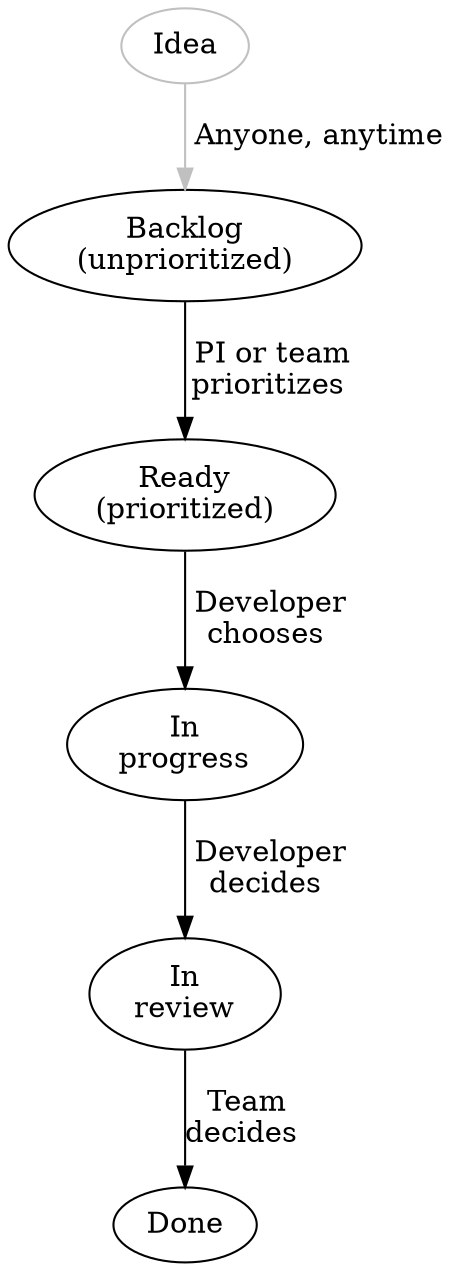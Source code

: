 digraph "workflow" { 
rank=same;
Idea [color="grey"];
Backlog [label="Backlog\n(unprioritized)"];
Ready [label="Ready\n(prioritized)"];
IP [label="In\nprogress"];
IR [label="In\nreview"];
Idea -> Backlog [label=" Anyone, anytime", color="grey"];
Backlog -> Ready [label=" PI or team\nprioritizes"];
Ready -> IP [label=" Developer\nchooses"];
IP -> IR [label=" Developer\ndecides"];
IR -> Done [label=" Team\ndecides"];
}